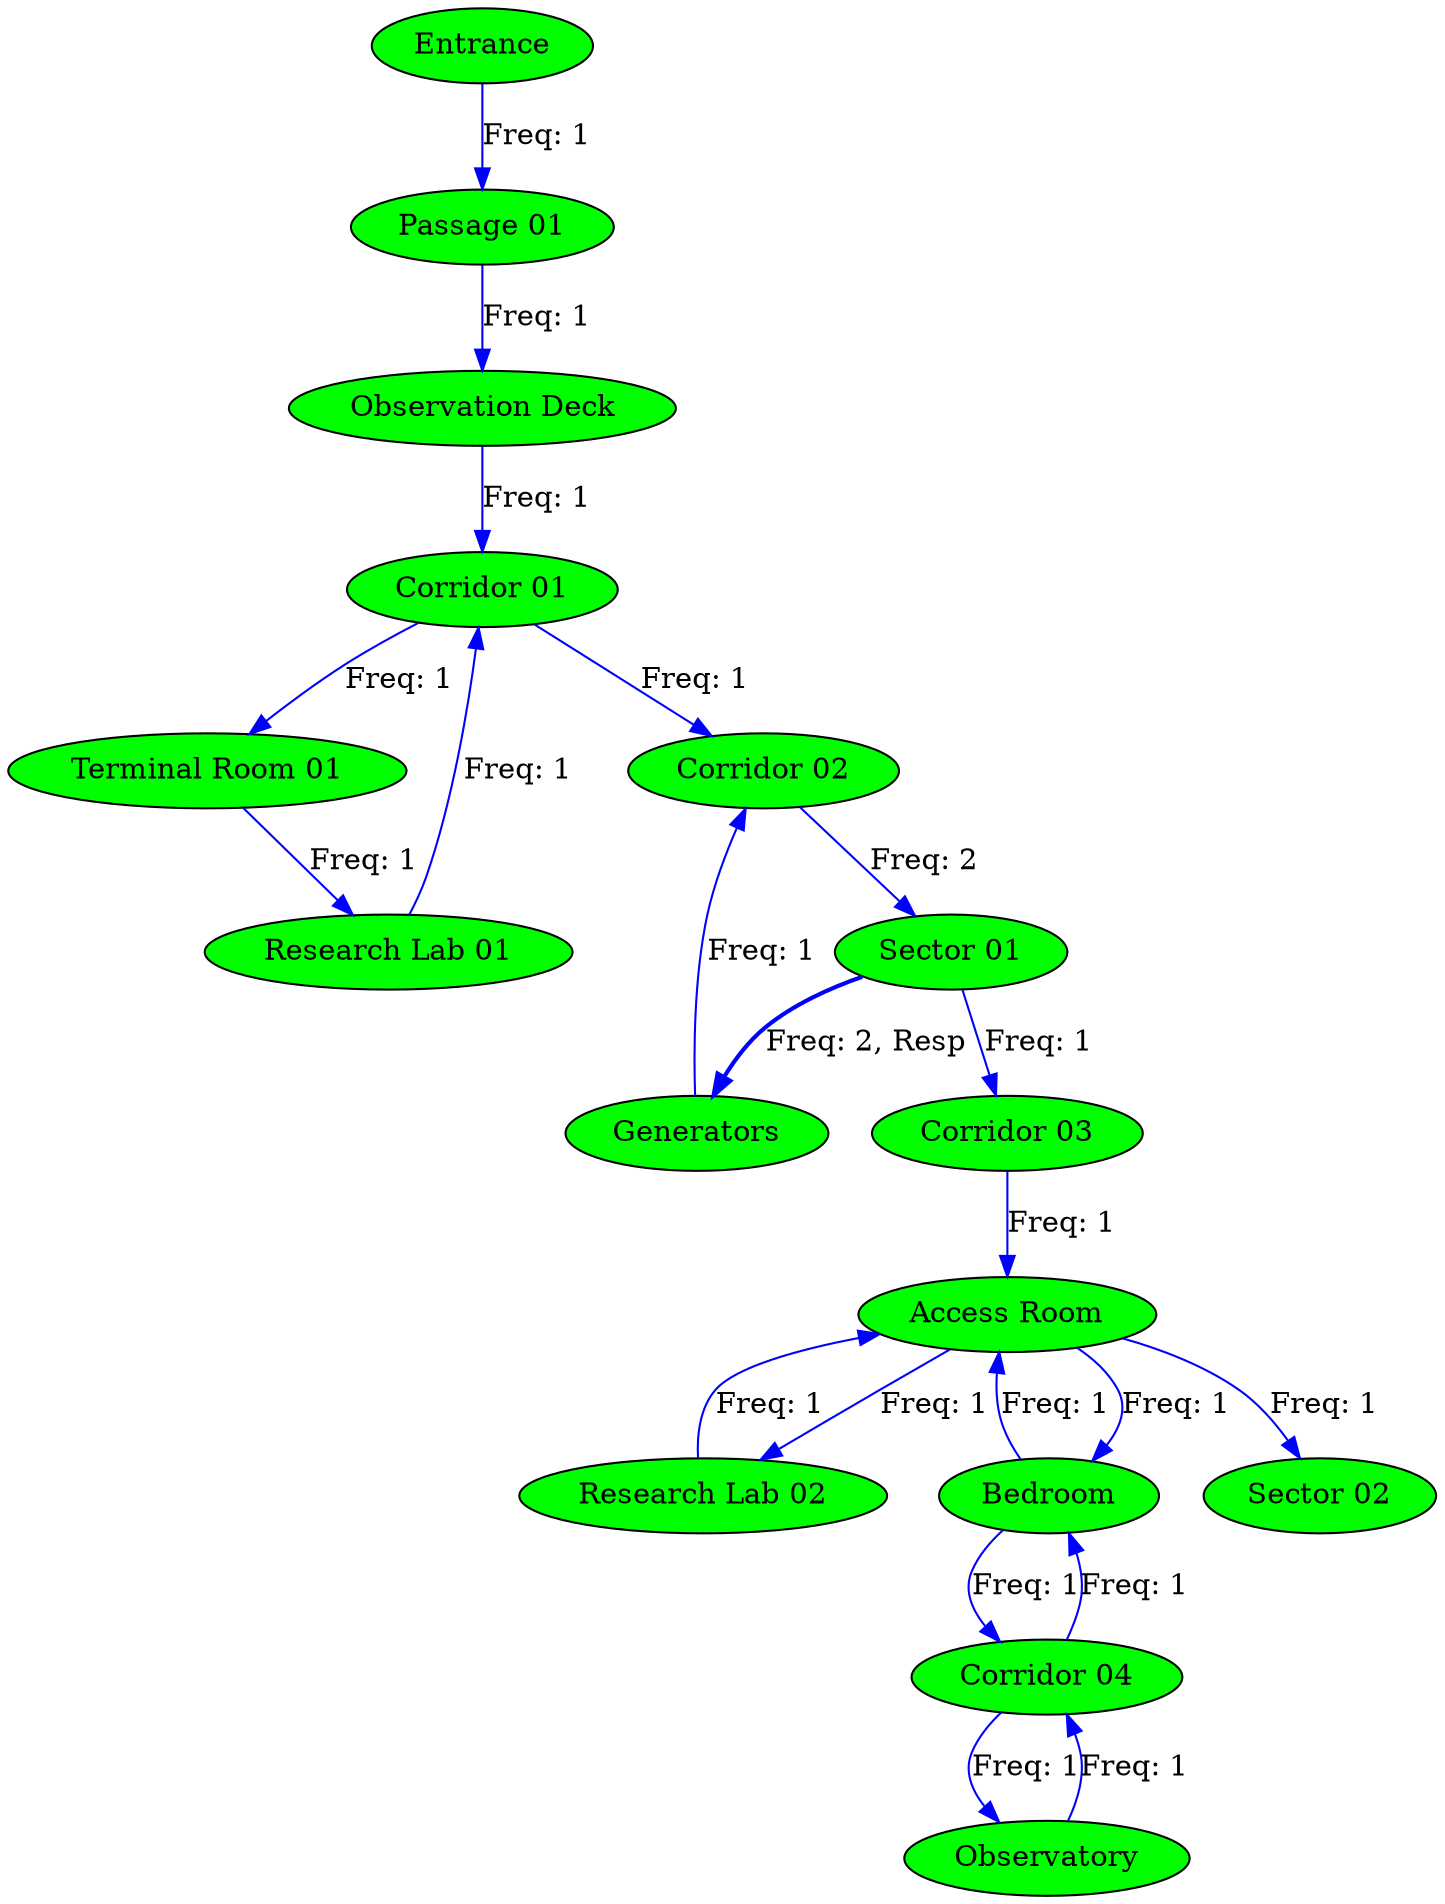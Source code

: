 // ['Gats Test 1']
digraph {
	Entrance [label=Entrance fillcolor=green style=filled]
	"Passage 01" [label="Passage 01" fillcolor=green style=filled]
	"Observation Deck" [label="Observation Deck" fillcolor=green style=filled]
	"Corridor 01" [label="Corridor 01" fillcolor=green style=filled]
	"Terminal Room 01" [label="Terminal Room 01" fillcolor=green style=filled]
	"Research Lab 01" [label="Research Lab 01" fillcolor=green style=filled]
	"Corridor 02" [label="Corridor 02" fillcolor=green style=filled]
	"Sector 01" [label="Sector 01" fillcolor=green style=filled]
	Generators [label=Generators fillcolor=green style=filled]
	"Corridor 03" [label="Corridor 03" fillcolor=green style=filled]
	"Access Room" [label="Access Room" fillcolor=green style=filled]
	"Research Lab 02" [label="Research Lab 02" fillcolor=green style=filled]
	Bedroom [label=Bedroom fillcolor=green style=filled]
	"Corridor 04" [label="Corridor 04" fillcolor=green style=filled]
	Observatory [label=Observatory fillcolor=green style=filled]
	"Sector 02" [label="Sector 02" fillcolor=green style=filled]
	Entrance -> "Passage 01" [label="Freq: 1" color=blue constraint=true]
	"Passage 01" -> "Observation Deck" [label="Freq: 1" color=blue constraint=true]
	"Observation Deck" -> "Corridor 01" [label="Freq: 1" color=blue constraint=true]
	"Corridor 01" -> "Terminal Room 01" [label="Freq: 1" color=blue constraint=true]
	"Terminal Room 01" -> "Research Lab 01" [label="Freq: 1" color=blue constraint=true]
	"Research Lab 01" -> "Corridor 01" [label="Freq: 1" color=blue constraint=true]
	"Corridor 01" -> "Corridor 02" [label="Freq: 1" color=blue constraint=true]
	"Corridor 02" -> "Sector 01" [label="Freq: 2" color=blue constraint=true]
	"Sector 01" -> Generators [label="Freq: 2, Resp" color=blue constraint=true style=bold]
	Generators -> "Corridor 02" [label="Freq: 1" color=blue constraint=true]
	"Sector 01" -> "Corridor 03" [label="Freq: 1" color=blue constraint=true]
	"Corridor 03" -> "Access Room" [label="Freq: 1" color=blue constraint=true]
	"Access Room" -> "Research Lab 02" [label="Freq: 1" color=blue constraint=true]
	"Research Lab 02" -> "Access Room" [label="Freq: 1" color=blue constraint=true]
	"Access Room" -> Bedroom [label="Freq: 1" color=blue constraint=true]
	Bedroom -> "Corridor 04" [label="Freq: 1" color=blue constraint=true]
	"Corridor 04" -> Observatory [label="Freq: 1" color=blue constraint=true]
	Observatory -> "Corridor 04" [label="Freq: 1" color=blue constraint=true]
	"Corridor 04" -> Bedroom [label="Freq: 1" color=blue constraint=true]
	Bedroom -> "Access Room" [label="Freq: 1" color=blue constraint=true]
	"Access Room" -> "Sector 02" [label="Freq: 1" color=blue constraint=true]
}
